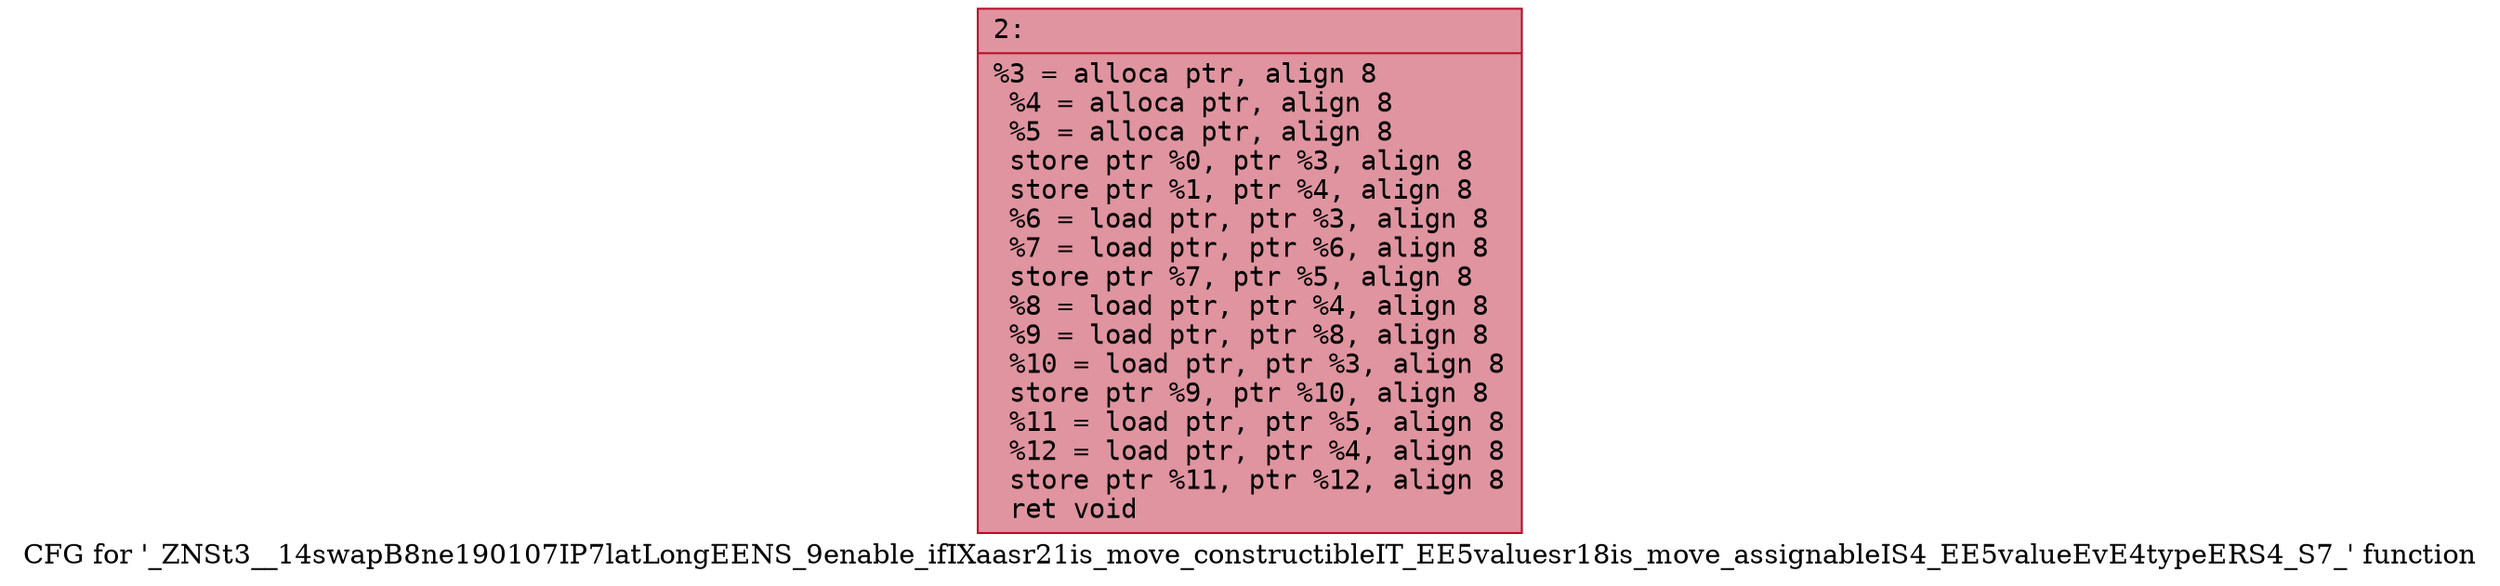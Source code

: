 digraph "CFG for '_ZNSt3__14swapB8ne190107IP7latLongEENS_9enable_ifIXaasr21is_move_constructibleIT_EE5valuesr18is_move_assignableIS4_EE5valueEvE4typeERS4_S7_' function" {
	label="CFG for '_ZNSt3__14swapB8ne190107IP7latLongEENS_9enable_ifIXaasr21is_move_constructibleIT_EE5valuesr18is_move_assignableIS4_EE5valueEvE4typeERS4_S7_' function";

	Node0x6000017624e0 [shape=record,color="#b70d28ff", style=filled, fillcolor="#b70d2870" fontname="Courier",label="{2:\l|  %3 = alloca ptr, align 8\l  %4 = alloca ptr, align 8\l  %5 = alloca ptr, align 8\l  store ptr %0, ptr %3, align 8\l  store ptr %1, ptr %4, align 8\l  %6 = load ptr, ptr %3, align 8\l  %7 = load ptr, ptr %6, align 8\l  store ptr %7, ptr %5, align 8\l  %8 = load ptr, ptr %4, align 8\l  %9 = load ptr, ptr %8, align 8\l  %10 = load ptr, ptr %3, align 8\l  store ptr %9, ptr %10, align 8\l  %11 = load ptr, ptr %5, align 8\l  %12 = load ptr, ptr %4, align 8\l  store ptr %11, ptr %12, align 8\l  ret void\l}"];
}
